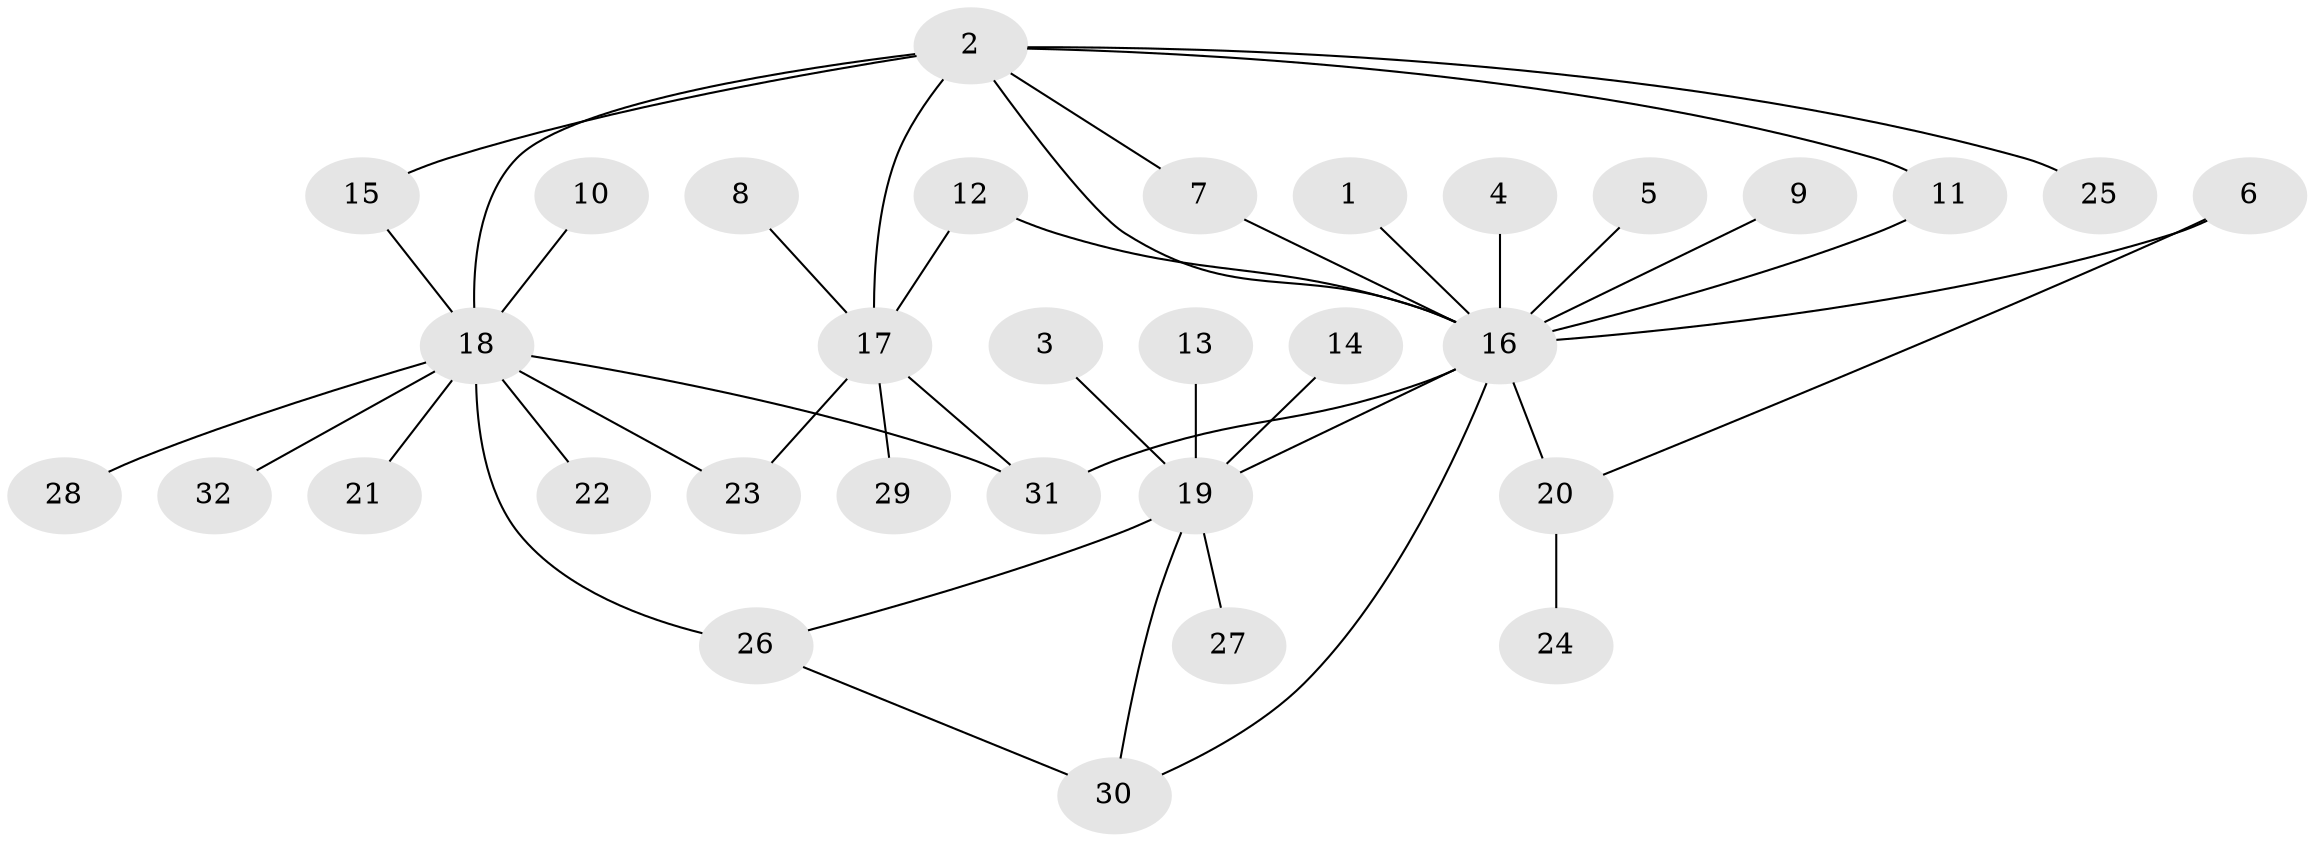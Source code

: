 // original degree distribution, {3: 0.15873015873015872, 8: 0.031746031746031744, 9: 0.015873015873015872, 1: 0.4444444444444444, 10: 0.015873015873015872, 11: 0.015873015873015872, 7: 0.015873015873015872, 2: 0.2698412698412698, 5: 0.015873015873015872, 4: 0.015873015873015872}
// Generated by graph-tools (version 1.1) at 2025/25/03/09/25 03:25:59]
// undirected, 32 vertices, 42 edges
graph export_dot {
graph [start="1"]
  node [color=gray90,style=filled];
  1;
  2;
  3;
  4;
  5;
  6;
  7;
  8;
  9;
  10;
  11;
  12;
  13;
  14;
  15;
  16;
  17;
  18;
  19;
  20;
  21;
  22;
  23;
  24;
  25;
  26;
  27;
  28;
  29;
  30;
  31;
  32;
  1 -- 16 [weight=1.0];
  2 -- 7 [weight=1.0];
  2 -- 11 [weight=1.0];
  2 -- 15 [weight=1.0];
  2 -- 16 [weight=1.0];
  2 -- 17 [weight=1.0];
  2 -- 18 [weight=2.0];
  2 -- 25 [weight=1.0];
  3 -- 19 [weight=1.0];
  4 -- 16 [weight=1.0];
  5 -- 16 [weight=2.0];
  6 -- 16 [weight=1.0];
  6 -- 20 [weight=1.0];
  7 -- 16 [weight=1.0];
  8 -- 17 [weight=1.0];
  9 -- 16 [weight=1.0];
  10 -- 18 [weight=1.0];
  11 -- 16 [weight=1.0];
  12 -- 16 [weight=1.0];
  12 -- 17 [weight=1.0];
  13 -- 19 [weight=1.0];
  14 -- 19 [weight=1.0];
  15 -- 18 [weight=1.0];
  16 -- 19 [weight=1.0];
  16 -- 20 [weight=1.0];
  16 -- 30 [weight=1.0];
  16 -- 31 [weight=1.0];
  17 -- 23 [weight=1.0];
  17 -- 29 [weight=1.0];
  17 -- 31 [weight=1.0];
  18 -- 21 [weight=1.0];
  18 -- 22 [weight=1.0];
  18 -- 23 [weight=1.0];
  18 -- 26 [weight=2.0];
  18 -- 28 [weight=1.0];
  18 -- 31 [weight=1.0];
  18 -- 32 [weight=1.0];
  19 -- 26 [weight=1.0];
  19 -- 27 [weight=1.0];
  19 -- 30 [weight=1.0];
  20 -- 24 [weight=1.0];
  26 -- 30 [weight=1.0];
}
